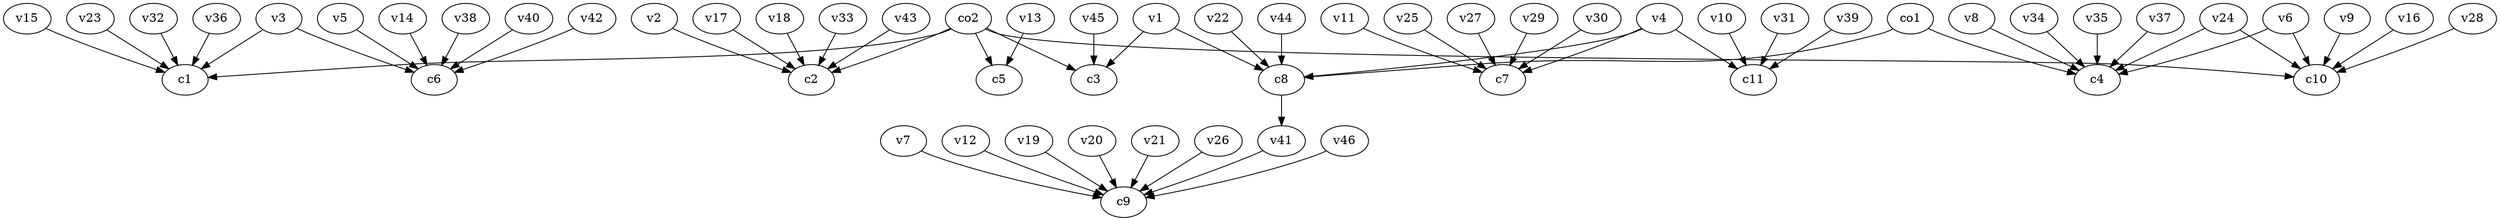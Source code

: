 strict digraph  {
c1;
c2;
c3;
c4;
c5;
c6;
c7;
c8;
c9;
c10;
c11;
v1;
v2;
v3;
v4;
v5;
v6;
v7;
v8;
v9;
v10;
v11;
v12;
v13;
v14;
v15;
v16;
v17;
v18;
v19;
v20;
v21;
v22;
v23;
v24;
v25;
v26;
v27;
v28;
v29;
v30;
v31;
v32;
v33;
v34;
v35;
v36;
v37;
v38;
v39;
v40;
v41;
v42;
v43;
v44;
v45;
v46;
co1;
co2;
c8 -> v41  [weight=1];
v1 -> c3  [weight=1];
v1 -> c8  [weight=1];
v2 -> c2  [weight=1];
v3 -> c6  [weight=1];
v3 -> c1  [weight=1];
v4 -> c7  [weight=1];
v4 -> c8  [weight=1];
v4 -> c11  [weight=1];
v5 -> c6  [weight=1];
v6 -> c10  [weight=1];
v6 -> c4  [weight=1];
v7 -> c9  [weight=1];
v8 -> c4  [weight=1];
v9 -> c10  [weight=1];
v10 -> c11  [weight=1];
v11 -> c7  [weight=1];
v12 -> c9  [weight=1];
v13 -> c5  [weight=1];
v14 -> c6  [weight=1];
v15 -> c1  [weight=1];
v16 -> c10  [weight=1];
v17 -> c2  [weight=1];
v18 -> c2  [weight=1];
v19 -> c9  [weight=1];
v20 -> c9  [weight=1];
v21 -> c9  [weight=1];
v22 -> c8  [weight=1];
v23 -> c1  [weight=1];
v24 -> c10  [weight=1];
v24 -> c4  [weight=1];
v25 -> c7  [weight=1];
v26 -> c9  [weight=1];
v27 -> c7  [weight=1];
v28 -> c10  [weight=1];
v29 -> c7  [weight=1];
v30 -> c7  [weight=1];
v31 -> c11  [weight=1];
v32 -> c1  [weight=1];
v33 -> c2  [weight=1];
v34 -> c4  [weight=1];
v35 -> c4  [weight=1];
v36 -> c1  [weight=1];
v37 -> c4  [weight=1];
v38 -> c6  [weight=1];
v39 -> c11  [weight=1];
v40 -> c6  [weight=1];
v41 -> c9  [weight=1];
v42 -> c6  [weight=1];
v43 -> c2  [weight=1];
v44 -> c8  [weight=1];
v45 -> c3  [weight=1];
v46 -> c9  [weight=1];
co1 -> c8  [weight=1];
co1 -> c4  [weight=1];
co2 -> c10  [weight=1];
co2 -> c3  [weight=1];
co2 -> c5  [weight=1];
co2 -> c1  [weight=1];
co2 -> c2  [weight=1];
}
